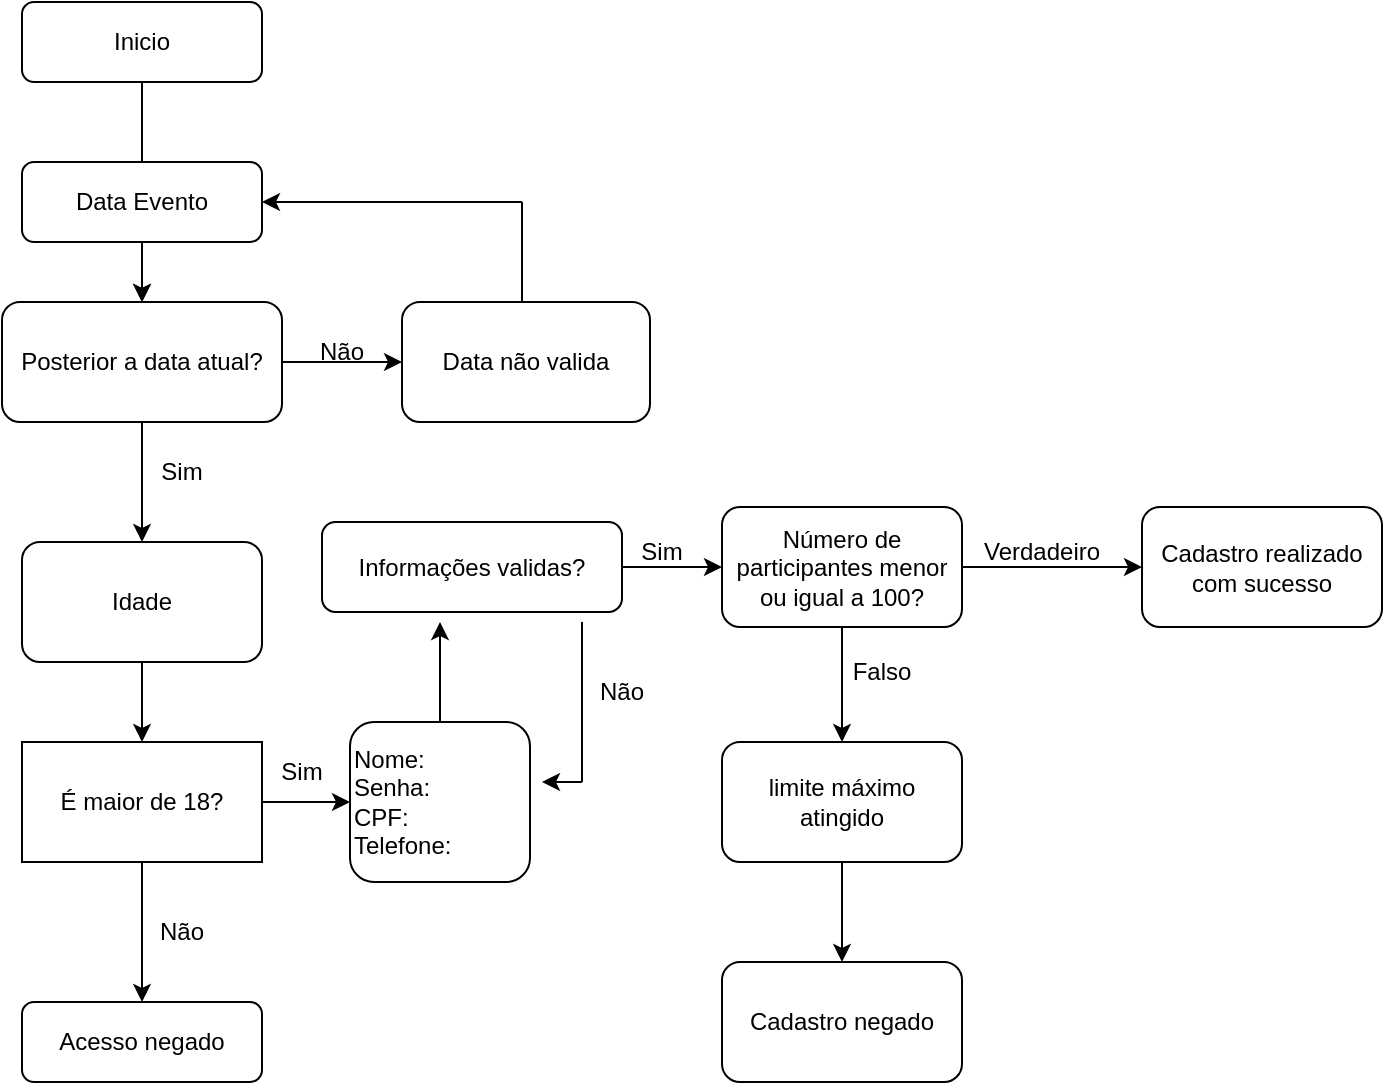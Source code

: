 <mxfile version="19.0.3" type="device"><diagram id="C5RBs43oDa-KdzZeNtuy" name="Page-1"><mxGraphModel dx="868" dy="1722" grid="1" gridSize="10" guides="1" tooltips="1" connect="1" arrows="1" fold="1" page="1" pageScale="1" pageWidth="827" pageHeight="1169" math="0" shadow="0"><root><mxCell id="WIyWlLk6GJQsqaUBKTNV-0"/><mxCell id="WIyWlLk6GJQsqaUBKTNV-1" parent="WIyWlLk6GJQsqaUBKTNV-0"/><mxCell id="tBIh2R-WI5xfq5PYBDMZ-17" value="" style="edgeStyle=none;rounded=0;orthogonalLoop=1;jettySize=auto;html=1;" edge="1" parent="WIyWlLk6GJQsqaUBKTNV-1" source="WIyWlLk6GJQsqaUBKTNV-3" target="tBIh2R-WI5xfq5PYBDMZ-13"><mxGeometry relative="1" as="geometry"/></mxCell><mxCell id="WIyWlLk6GJQsqaUBKTNV-3" value="Inicio" style="rounded=1;whiteSpace=wrap;html=1;fontSize=12;glass=0;strokeWidth=1;shadow=0;align=center;" parent="WIyWlLk6GJQsqaUBKTNV-1" vertex="1"><mxGeometry x="160" y="-90" width="120" height="40" as="geometry"/></mxCell><mxCell id="WIyWlLk6GJQsqaUBKTNV-11" value="Acesso negado" style="rounded=1;whiteSpace=wrap;html=1;fontSize=12;glass=0;strokeWidth=1;shadow=0;" parent="WIyWlLk6GJQsqaUBKTNV-1" vertex="1"><mxGeometry x="160" y="410" width="120" height="40" as="geometry"/></mxCell><mxCell id="tBIh2R-WI5xfq5PYBDMZ-34" value="" style="edgeStyle=none;rounded=0;orthogonalLoop=1;jettySize=auto;html=1;" edge="1" parent="WIyWlLk6GJQsqaUBKTNV-1" source="WIyWlLk6GJQsqaUBKTNV-12"><mxGeometry relative="1" as="geometry"><mxPoint x="369" y="220" as="targetPoint"/></mxGeometry></mxCell><mxCell id="WIyWlLk6GJQsqaUBKTNV-12" value="Nome:&lt;br&gt;Senha:&lt;br&gt;CPF:&lt;br&gt;Telefone:" style="rounded=1;whiteSpace=wrap;html=1;fontSize=12;glass=0;strokeWidth=1;shadow=0;align=left;" parent="WIyWlLk6GJQsqaUBKTNV-1" vertex="1"><mxGeometry x="324" y="270" width="90" height="80" as="geometry"/></mxCell><mxCell id="tBIh2R-WI5xfq5PYBDMZ-28" value="" style="edgeStyle=none;rounded=0;orthogonalLoop=1;jettySize=auto;html=1;" edge="1" parent="WIyWlLk6GJQsqaUBKTNV-1" source="tBIh2R-WI5xfq5PYBDMZ-3" target="tBIh2R-WI5xfq5PYBDMZ-7"><mxGeometry relative="1" as="geometry"/></mxCell><mxCell id="tBIh2R-WI5xfq5PYBDMZ-3" value="Idade" style="rounded=1;whiteSpace=wrap;html=1;align=center;" vertex="1" parent="WIyWlLk6GJQsqaUBKTNV-1"><mxGeometry x="160" y="180" width="120" height="60" as="geometry"/></mxCell><mxCell id="tBIh2R-WI5xfq5PYBDMZ-8" value="" style="edgeStyle=none;rounded=0;orthogonalLoop=1;jettySize=auto;html=1;" edge="1" parent="WIyWlLk6GJQsqaUBKTNV-1" source="tBIh2R-WI5xfq5PYBDMZ-7" target="WIyWlLk6GJQsqaUBKTNV-11"><mxGeometry relative="1" as="geometry"/></mxCell><mxCell id="tBIh2R-WI5xfq5PYBDMZ-10" value="" style="edgeStyle=none;rounded=0;orthogonalLoop=1;jettySize=auto;html=1;" edge="1" parent="WIyWlLk6GJQsqaUBKTNV-1" source="tBIh2R-WI5xfq5PYBDMZ-7" target="WIyWlLk6GJQsqaUBKTNV-12"><mxGeometry relative="1" as="geometry"/></mxCell><mxCell id="tBIh2R-WI5xfq5PYBDMZ-7" value="É maior de 18?" style="rounded=0;whiteSpace=wrap;html=1;align=center;" vertex="1" parent="WIyWlLk6GJQsqaUBKTNV-1"><mxGeometry x="160" y="280" width="120" height="60" as="geometry"/></mxCell><mxCell id="tBIh2R-WI5xfq5PYBDMZ-9" value="Não" style="text;html=1;strokeColor=none;fillColor=none;align=center;verticalAlign=middle;whiteSpace=wrap;rounded=0;" vertex="1" parent="WIyWlLk6GJQsqaUBKTNV-1"><mxGeometry x="210" y="360" width="60" height="30" as="geometry"/></mxCell><mxCell id="tBIh2R-WI5xfq5PYBDMZ-16" value="" style="edgeStyle=none;rounded=0;orthogonalLoop=1;jettySize=auto;html=1;" edge="1" parent="WIyWlLk6GJQsqaUBKTNV-1" source="tBIh2R-WI5xfq5PYBDMZ-12" target="tBIh2R-WI5xfq5PYBDMZ-13"><mxGeometry relative="1" as="geometry"/></mxCell><mxCell id="tBIh2R-WI5xfq5PYBDMZ-12" value="Data Evento" style="rounded=1;whiteSpace=wrap;html=1;" vertex="1" parent="WIyWlLk6GJQsqaUBKTNV-1"><mxGeometry x="160" y="-10" width="120" height="40" as="geometry"/></mxCell><mxCell id="tBIh2R-WI5xfq5PYBDMZ-15" value="" style="edgeStyle=none;rounded=0;orthogonalLoop=1;jettySize=auto;html=1;" edge="1" parent="WIyWlLk6GJQsqaUBKTNV-1" source="tBIh2R-WI5xfq5PYBDMZ-13" target="tBIh2R-WI5xfq5PYBDMZ-14"><mxGeometry relative="1" as="geometry"/></mxCell><mxCell id="tBIh2R-WI5xfq5PYBDMZ-19" value="" style="edgeStyle=none;rounded=0;orthogonalLoop=1;jettySize=auto;html=1;" edge="1" parent="WIyWlLk6GJQsqaUBKTNV-1" source="tBIh2R-WI5xfq5PYBDMZ-13" target="tBIh2R-WI5xfq5PYBDMZ-3"><mxGeometry relative="1" as="geometry"/></mxCell><mxCell id="tBIh2R-WI5xfq5PYBDMZ-13" value="Posterior a data atual?" style="rounded=1;whiteSpace=wrap;html=1;" vertex="1" parent="WIyWlLk6GJQsqaUBKTNV-1"><mxGeometry x="150" y="60" width="140" height="60" as="geometry"/></mxCell><mxCell id="tBIh2R-WI5xfq5PYBDMZ-14" value="Data não valida" style="rounded=1;whiteSpace=wrap;html=1;" vertex="1" parent="WIyWlLk6GJQsqaUBKTNV-1"><mxGeometry x="350" y="60" width="124" height="60" as="geometry"/></mxCell><mxCell id="tBIh2R-WI5xfq5PYBDMZ-22" value="" style="endArrow=classic;html=1;rounded=0;entryX=1;entryY=0.5;entryDx=0;entryDy=0;" edge="1" parent="WIyWlLk6GJQsqaUBKTNV-1" target="tBIh2R-WI5xfq5PYBDMZ-12"><mxGeometry width="50" height="50" relative="1" as="geometry"><mxPoint x="410" y="10" as="sourcePoint"/><mxPoint x="470" y="140" as="targetPoint"/><Array as="points"/></mxGeometry></mxCell><mxCell id="tBIh2R-WI5xfq5PYBDMZ-23" value="Sim" style="text;html=1;strokeColor=none;fillColor=none;align=center;verticalAlign=middle;whiteSpace=wrap;rounded=0;" vertex="1" parent="WIyWlLk6GJQsqaUBKTNV-1"><mxGeometry x="210" y="130" width="60" height="30" as="geometry"/></mxCell><mxCell id="tBIh2R-WI5xfq5PYBDMZ-24" value="Não" style="text;html=1;strokeColor=none;fillColor=none;align=center;verticalAlign=middle;whiteSpace=wrap;rounded=0;" vertex="1" parent="WIyWlLk6GJQsqaUBKTNV-1"><mxGeometry x="290" y="70" width="60" height="30" as="geometry"/></mxCell><mxCell id="tBIh2R-WI5xfq5PYBDMZ-25" value="Sim" style="text;html=1;strokeColor=none;fillColor=none;align=center;verticalAlign=middle;whiteSpace=wrap;rounded=0;" vertex="1" parent="WIyWlLk6GJQsqaUBKTNV-1"><mxGeometry x="270" y="280" width="60" height="30" as="geometry"/></mxCell><mxCell id="tBIh2R-WI5xfq5PYBDMZ-36" value="" style="edgeStyle=none;rounded=0;orthogonalLoop=1;jettySize=auto;html=1;" edge="1" parent="WIyWlLk6GJQsqaUBKTNV-1" source="tBIh2R-WI5xfq5PYBDMZ-30" target="tBIh2R-WI5xfq5PYBDMZ-31"><mxGeometry relative="1" as="geometry"/></mxCell><mxCell id="tBIh2R-WI5xfq5PYBDMZ-30" value="Informações validas?" style="rounded=1;whiteSpace=wrap;html=1;" vertex="1" parent="WIyWlLk6GJQsqaUBKTNV-1"><mxGeometry x="310" y="170" width="150" height="45" as="geometry"/></mxCell><mxCell id="tBIh2R-WI5xfq5PYBDMZ-37" value="" style="edgeStyle=none;rounded=0;orthogonalLoop=1;jettySize=auto;html=1;" edge="1" parent="WIyWlLk6GJQsqaUBKTNV-1" source="tBIh2R-WI5xfq5PYBDMZ-31" target="tBIh2R-WI5xfq5PYBDMZ-32"><mxGeometry relative="1" as="geometry"/></mxCell><mxCell id="tBIh2R-WI5xfq5PYBDMZ-38" value="" style="edgeStyle=none;rounded=0;orthogonalLoop=1;jettySize=auto;html=1;" edge="1" parent="WIyWlLk6GJQsqaUBKTNV-1" source="tBIh2R-WI5xfq5PYBDMZ-31" target="tBIh2R-WI5xfq5PYBDMZ-33"><mxGeometry relative="1" as="geometry"/></mxCell><mxCell id="tBIh2R-WI5xfq5PYBDMZ-31" value="Número de participantes menor ou igual a 100?" style="rounded=1;whiteSpace=wrap;html=1;" vertex="1" parent="WIyWlLk6GJQsqaUBKTNV-1"><mxGeometry x="510" y="162.5" width="120" height="60" as="geometry"/></mxCell><mxCell id="tBIh2R-WI5xfq5PYBDMZ-32" value="Cadastro realizado com sucesso" style="rounded=1;whiteSpace=wrap;html=1;" vertex="1" parent="WIyWlLk6GJQsqaUBKTNV-1"><mxGeometry x="720" y="162.5" width="120" height="60" as="geometry"/></mxCell><mxCell id="tBIh2R-WI5xfq5PYBDMZ-39" value="" style="edgeStyle=none;rounded=0;orthogonalLoop=1;jettySize=auto;html=1;" edge="1" parent="WIyWlLk6GJQsqaUBKTNV-1" source="tBIh2R-WI5xfq5PYBDMZ-33" target="tBIh2R-WI5xfq5PYBDMZ-35"><mxGeometry relative="1" as="geometry"/></mxCell><mxCell id="tBIh2R-WI5xfq5PYBDMZ-33" value="limite máximo atingido" style="rounded=1;whiteSpace=wrap;html=1;" vertex="1" parent="WIyWlLk6GJQsqaUBKTNV-1"><mxGeometry x="510" y="280" width="120" height="60" as="geometry"/></mxCell><mxCell id="tBIh2R-WI5xfq5PYBDMZ-35" value="Cadastro negado" style="rounded=1;whiteSpace=wrap;html=1;" vertex="1" parent="WIyWlLk6GJQsqaUBKTNV-1"><mxGeometry x="510" y="390" width="120" height="60" as="geometry"/></mxCell><mxCell id="tBIh2R-WI5xfq5PYBDMZ-41" value="" style="endArrow=classic;html=1;rounded=0;" edge="1" parent="WIyWlLk6GJQsqaUBKTNV-1"><mxGeometry width="50" height="50" relative="1" as="geometry"><mxPoint x="440" y="300" as="sourcePoint"/><mxPoint x="420" y="300" as="targetPoint"/></mxGeometry></mxCell><mxCell id="tBIh2R-WI5xfq5PYBDMZ-42" value="" style="endArrow=none;html=1;rounded=0;" edge="1" parent="WIyWlLk6GJQsqaUBKTNV-1"><mxGeometry width="50" height="50" relative="1" as="geometry"><mxPoint x="440" y="300" as="sourcePoint"/><mxPoint x="440" y="220" as="targetPoint"/></mxGeometry></mxCell><mxCell id="tBIh2R-WI5xfq5PYBDMZ-43" value="" style="endArrow=none;html=1;rounded=0;" edge="1" parent="WIyWlLk6GJQsqaUBKTNV-1"><mxGeometry width="50" height="50" relative="1" as="geometry"><mxPoint x="410" y="60" as="sourcePoint"/><mxPoint x="410" y="10" as="targetPoint"/></mxGeometry></mxCell><mxCell id="tBIh2R-WI5xfq5PYBDMZ-44" value="Não" style="text;html=1;strokeColor=none;fillColor=none;align=center;verticalAlign=middle;whiteSpace=wrap;rounded=0;" vertex="1" parent="WIyWlLk6GJQsqaUBKTNV-1"><mxGeometry x="430" y="240" width="60" height="30" as="geometry"/></mxCell><mxCell id="tBIh2R-WI5xfq5PYBDMZ-45" value="Sim" style="text;html=1;strokeColor=none;fillColor=none;align=center;verticalAlign=middle;whiteSpace=wrap;rounded=0;" vertex="1" parent="WIyWlLk6GJQsqaUBKTNV-1"><mxGeometry x="450" y="170" width="60" height="30" as="geometry"/></mxCell><mxCell id="tBIh2R-WI5xfq5PYBDMZ-46" value="Verdadeiro" style="text;html=1;strokeColor=none;fillColor=none;align=center;verticalAlign=middle;whiteSpace=wrap;rounded=0;" vertex="1" parent="WIyWlLk6GJQsqaUBKTNV-1"><mxGeometry x="640" y="170" width="60" height="30" as="geometry"/></mxCell><mxCell id="tBIh2R-WI5xfq5PYBDMZ-47" value="Falso" style="text;html=1;strokeColor=none;fillColor=none;align=center;verticalAlign=middle;whiteSpace=wrap;rounded=0;" vertex="1" parent="WIyWlLk6GJQsqaUBKTNV-1"><mxGeometry x="560" y="230" width="60" height="30" as="geometry"/></mxCell></root></mxGraphModel></diagram></mxfile>